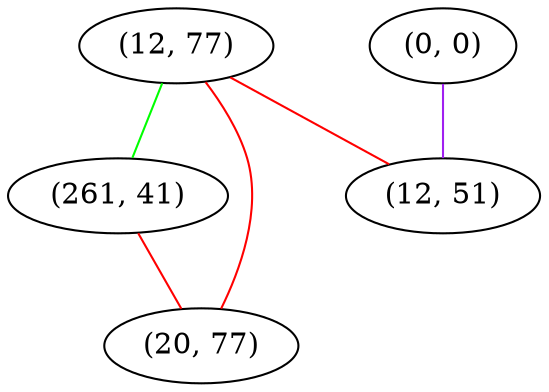 graph "" {
"(12, 77)";
"(261, 41)";
"(20, 77)";
"(0, 0)";
"(12, 51)";
"(12, 77)" -- "(20, 77)"  [color=red, key=0, weight=1];
"(12, 77)" -- "(261, 41)"  [color=green, key=0, weight=2];
"(12, 77)" -- "(12, 51)"  [color=red, key=0, weight=1];
"(261, 41)" -- "(20, 77)"  [color=red, key=0, weight=1];
"(0, 0)" -- "(12, 51)"  [color=purple, key=0, weight=4];
}
